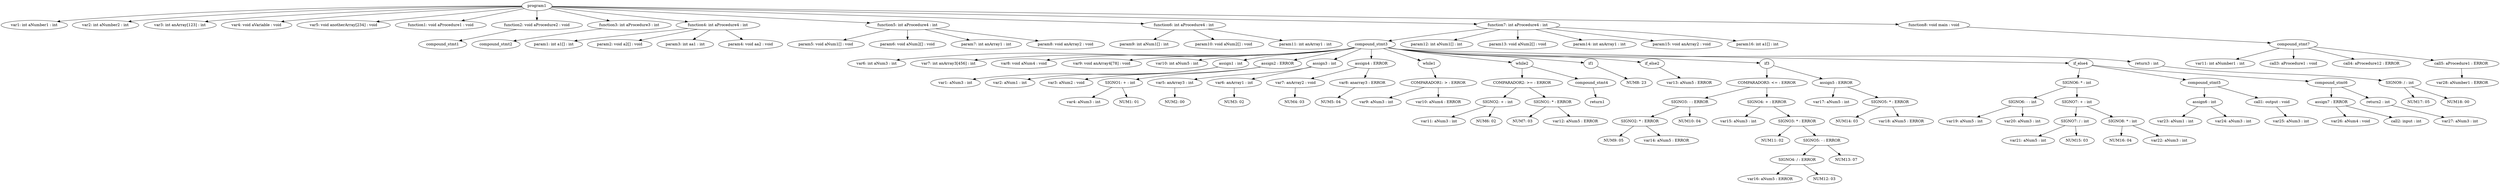 digraph G {
	"program1" -> "var1: int aNumber1 : int"
	"program1" -> "var2: int aNumber2 : int"
	"program1" -> "var3: int anArray[123] : int"
	"program1" -> "var4: void aVariable : void"
	"program1" -> "var5: void anotherArray[234] : void"
	"program1" -> "function1: void aProcedure1 : void"
	"program1" -> "function2: void aProcedure2 : void"
	"function2: void aProcedure2 : void" -> "compound_stmt1"
	"program1" -> "function3: int aProcedure3 : int"
	"function3: int aProcedure3 : int" -> "compound_stmt2"
	"program1" -> "function4: int aProcedure4 : int"
	"function4: int aProcedure4 : int" -> "param1: int a1[] : int"
	"function4: int aProcedure4 : int" -> "param2: void a2[] : void"
	"function4: int aProcedure4 : int" -> "param3: int aa1 : int"
	"function4: int aProcedure4 : int" -> "param4: void aa2 : void"
	"program1" -> "function5: int aProcedure4 : int"
	"function5: int aProcedure4 : int" -> "param5: void aNum1[] : void"
	"function5: int aProcedure4 : int" -> "param6: void aNum2[] : void"
	"function5: int aProcedure4 : int" -> "param7: int anArray1 : int"
	"function5: int aProcedure4 : int" -> "param8: void anArray2 : void"
	"program1" -> "function6: int aProcedure4 : int"
	"function6: int aProcedure4 : int" -> "param9: int aNum1[] : int"
	"function6: int aProcedure4 : int" -> "param10: void aNum2[] : void"
	"function6: int aProcedure4 : int" -> "param11: int anArray1 : int"
	"program1" -> "function7: int aProcedure4 : int"
	"function7: int aProcedure4 : int" -> "compound_stmt3"
	"compound_stmt3" -> "var6: int aNum3 : int"
	"compound_stmt3" -> "var7: int anArray3[456] : int"
	"compound_stmt3" -> "var8: void aNum4 : void"
	"compound_stmt3" -> "var9: void anArray4[78] : void"
	"compound_stmt3" -> "var10: int aNum5 : int"
	"compound_stmt3" -> "assign1 : int"
	"assign1 : int" -> "var1: aNum3 : int"
	"assign1 : int" -> "var2: aNum1 : int"
	"compound_stmt3" -> "assign2 : ERROR"
	"assign2 : ERROR" -> "var3: aNum2 : void"
	"assign2 : ERROR" -> "SIGNO1: + : int"
	"SIGNO1: + : int" -> "var4: aNum3 : int"
	"SIGNO1: + : int" -> "NUM1: 01"
	"compound_stmt3" -> "assign3 : int"
	"assign3 : int" -> "var5: anArray3 : int"
	"var5: anArray3 : int" -> "NUM2: 00"
	"assign3 : int" -> "var6: anArray1 : int"
	"var6: anArray1 : int" -> "NUM3: 02"
	"compound_stmt3" -> "assign4 : ERROR"
	"assign4 : ERROR" -> "var7: anArray2 : void"
	"var7: anArray2 : void" -> "NUM4: 03"
	"assign4 : ERROR" -> "var8: anarray3 : ERROR"
	"var8: anarray3 : ERROR" -> "NUM5: 04"
	"compound_stmt3" -> "while1"
	"while1" -> "COMPARADOR1: > : ERROR"
	"COMPARADOR1: > : ERROR" -> "var9: aNum3 : int"
	"COMPARADOR1: > : ERROR" -> "var10: aNum4 : ERROR"
	"compound_stmt3" -> "while2"
	"while2" -> "COMPARADOR2: >= : ERROR"
	"COMPARADOR2: >= : ERROR" -> "SIGNO2: + : int"
	"SIGNO2: + : int" -> "var11: aNum3 : int"
	"SIGNO2: + : int" -> "NUM6: 02"
	"COMPARADOR2: >= : ERROR" -> "SIGNO1: * : ERROR"
	"SIGNO1: * : ERROR" -> "NUM7: 03"
	"SIGNO1: * : ERROR" -> "var12: aNum5 : ERROR"
	"while2" -> "compound_stmt4"
	"compound_stmt4" -> "return1"
	"compound_stmt3" -> "if1"
	"if1" -> "NUM8: 23"
	"compound_stmt3" -> "if_else2"
	"if_else2" -> "var13: aNum5 : ERROR"
	"compound_stmt3" -> "if3"
	"if3" -> "COMPARADOR3: <= : ERROR"
	"COMPARADOR3: <= : ERROR" -> "SIGNO3: - : ERROR"
	"SIGNO3: - : ERROR" -> "SIGNO2: * : ERROR"
	"SIGNO2: * : ERROR" -> "NUM9: 05"
	"SIGNO2: * : ERROR" -> "var14: aNum5 : ERROR"
	"SIGNO3: - : ERROR" -> "NUM10: 04"
	"COMPARADOR3: <= : ERROR" -> "SIGNO4: + : ERROR"
	"SIGNO4: + : ERROR" -> "var15: aNum3 : int"
	"SIGNO4: + : ERROR" -> "SIGNO3: * : ERROR"
	"SIGNO3: * : ERROR" -> "NUM11: 02"
	"SIGNO3: * : ERROR" -> "SIGNO5: - : ERROR"
	"SIGNO5: - : ERROR" -> "SIGNO4: / : ERROR"
	"SIGNO4: / : ERROR" -> "var16: aNum5 : ERROR"
	"SIGNO4: / : ERROR" -> "NUM12: 03"
	"SIGNO5: - : ERROR" -> "NUM13: 07"
	"if3" -> "assign5 : ERROR"
	"assign5 : ERROR" -> "var17: aNum5 : int"
	"assign5 : ERROR" -> "SIGNO5: * : ERROR"
	"SIGNO5: * : ERROR" -> "NUM14: 03"
	"SIGNO5: * : ERROR" -> "var18: aNum5 : ERROR"
	"compound_stmt3" -> "if_else4"
	"if_else4" -> "SIGNO6: * : int"
	"SIGNO6: * : int" -> "SIGNO6: - : int"
	"SIGNO6: - : int" -> "var19: aNum5 : int"
	"SIGNO6: - : int" -> "var20: aNum3 : int"
	"SIGNO6: * : int" -> "SIGNO7: + : int"
	"SIGNO7: + : int" -> "SIGNO7: / : int"
	"SIGNO7: / : int" -> "var21: aNum5 : int"
	"SIGNO7: / : int" -> "NUM15: 03"
	"SIGNO7: + : int" -> "SIGNO8: * : int"
	"SIGNO8: * : int" -> "NUM16: 04"
	"SIGNO8: * : int" -> "var22: aNum3 : int"
	"if_else4" -> "compound_stmt5"
	"compound_stmt5" -> "assign6 : int"
	"assign6 : int" -> "var23: aNum1 : int"
	"assign6 : int" -> "var24: aNum3 : int"
	"compound_stmt5" -> "call1: output : void"
	"call1: output : void" -> "var25: aNum3 : int"
	"if_else4" -> "compound_stmt6"
	"compound_stmt6" -> "assign7 : ERROR"
	"assign7 : ERROR" -> "var26: aNum4 : void"
	"assign7 : ERROR" -> "call2: input : int"
	"compound_stmt6" -> "return2 : int"
	"return2 : int" -> "var27: aNum3 : int"
	"compound_stmt3" -> "return3 : int"
	"return3 : int" -> "SIGNO9: / : int"
	"SIGNO9: / : int" -> "NUM17: 05"
	"SIGNO9: / : int" -> "NUM18: 00"
	"function7: int aProcedure4 : int" -> "param12: int aNum1[] : int"
	"function7: int aProcedure4 : int" -> "param13: void aNum2[] : void"
	"function7: int aProcedure4 : int" -> "param14: int anArray1 : int"
	"function7: int aProcedure4 : int" -> "param15: void anArray2 : void"
	"function7: int aProcedure4 : int" -> "param16: int a1[] : int"
	"program1" -> "function8: void main : void"
	"function8: void main : void" -> "compound_stmt7"
	"compound_stmt7" -> "var11: int aNumber1 : int"
	"compound_stmt7" -> "call3: aProcedure1 : void"
	"compound_stmt7" -> "call4: aProcedure12 : ERROR"
	"compound_stmt7" -> "call5: aProcedure1 : ERROR"
	"call5: aProcedure1 : ERROR" -> "var28: aNumber1 : ERROR"
}